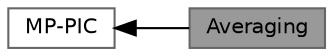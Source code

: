 digraph "Averaging"
{
 // LATEX_PDF_SIZE
  bgcolor="transparent";
  edge [fontname=Helvetica,fontsize=10,labelfontname=Helvetica,labelfontsize=10];
  node [fontname=Helvetica,fontsize=10,shape=box,height=0.2,width=0.4];
  rankdir=LR;
  Node1 [id="Node000001",label="Averaging",height=0.2,width=0.4,color="gray40", fillcolor="grey60", style="filled", fontcolor="black",tooltip=" "];
  Node2 [id="Node000002",label="MP-PIC",height=0.2,width=0.4,color="grey40", fillcolor="white", style="filled",URL="$group__grpLagrangianIntermediateMPPICSubModels.html",tooltip=" "];
  Node2->Node1 [shape=plaintext, dir="back", style="solid"];
}
